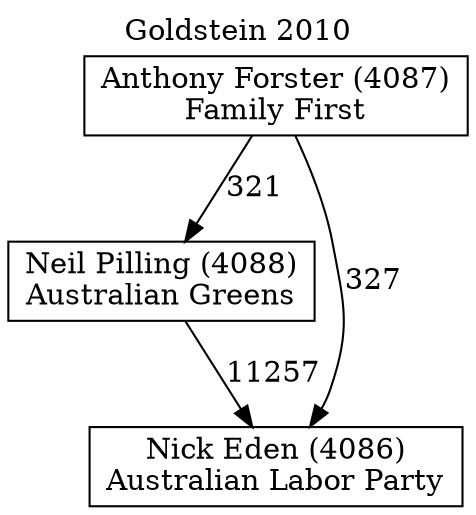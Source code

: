 // House preference flow
digraph "Nick Eden (4086)_Goldstein_2010" {
	graph [label="Goldstein 2010" labelloc=t mclimit=10]
	node [shape=box]
	"Anthony Forster (4087)" [label="Anthony Forster (4087)
Family First"]
	"Neil Pilling (4088)" [label="Neil Pilling (4088)
Australian Greens"]
	"Nick Eden (4086)" [label="Nick Eden (4086)
Australian Labor Party"]
	"Anthony Forster (4087)" -> "Neil Pilling (4088)" [label=321]
	"Anthony Forster (4087)" -> "Nick Eden (4086)" [label=327]
	"Neil Pilling (4088)" -> "Nick Eden (4086)" [label=11257]
}
